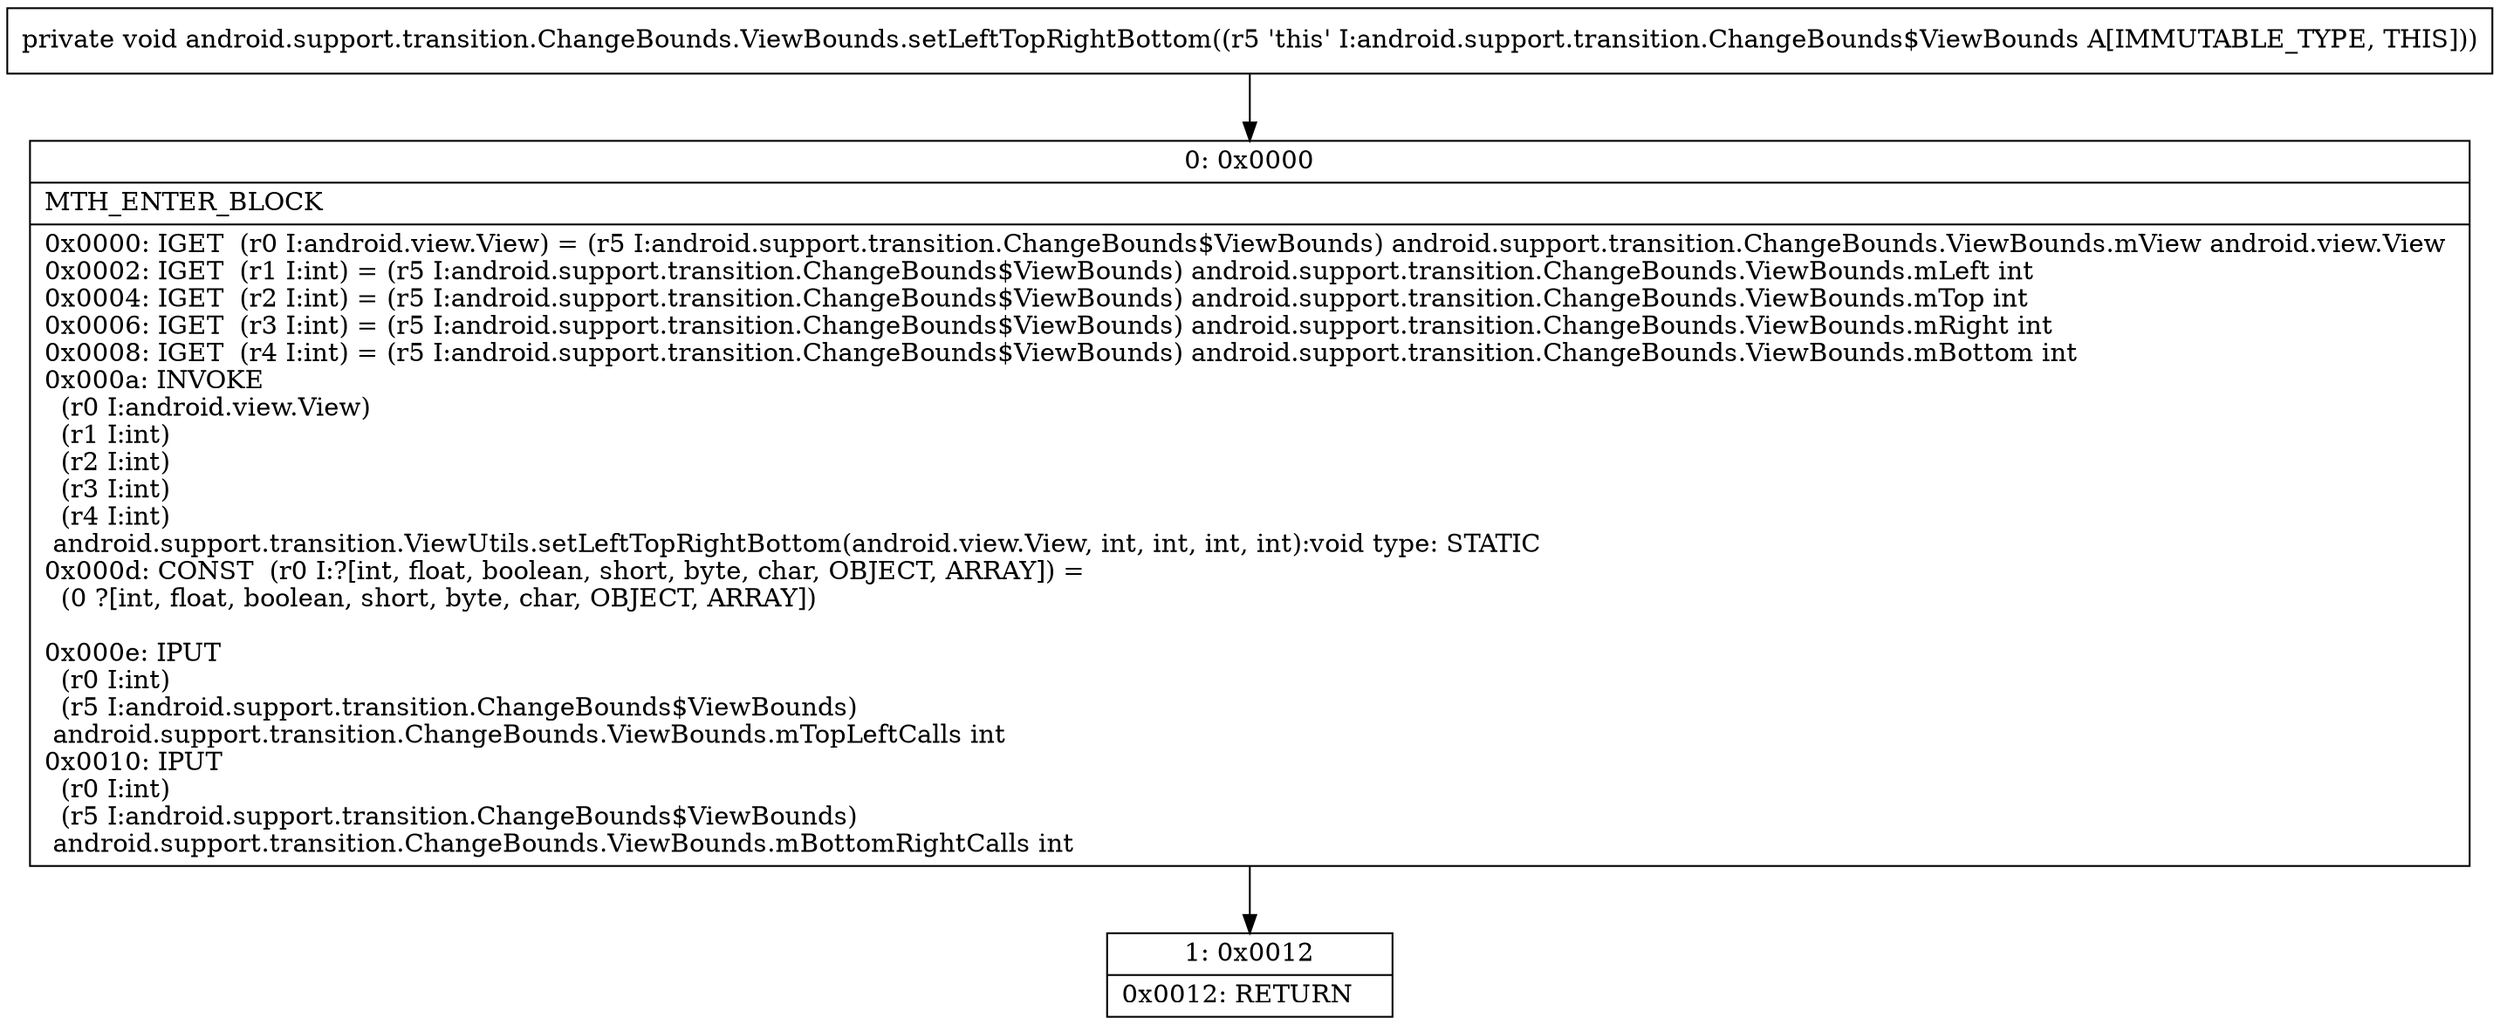 digraph "CFG forandroid.support.transition.ChangeBounds.ViewBounds.setLeftTopRightBottom()V" {
Node_0 [shape=record,label="{0\:\ 0x0000|MTH_ENTER_BLOCK\l|0x0000: IGET  (r0 I:android.view.View) = (r5 I:android.support.transition.ChangeBounds$ViewBounds) android.support.transition.ChangeBounds.ViewBounds.mView android.view.View \l0x0002: IGET  (r1 I:int) = (r5 I:android.support.transition.ChangeBounds$ViewBounds) android.support.transition.ChangeBounds.ViewBounds.mLeft int \l0x0004: IGET  (r2 I:int) = (r5 I:android.support.transition.ChangeBounds$ViewBounds) android.support.transition.ChangeBounds.ViewBounds.mTop int \l0x0006: IGET  (r3 I:int) = (r5 I:android.support.transition.ChangeBounds$ViewBounds) android.support.transition.ChangeBounds.ViewBounds.mRight int \l0x0008: IGET  (r4 I:int) = (r5 I:android.support.transition.ChangeBounds$ViewBounds) android.support.transition.ChangeBounds.ViewBounds.mBottom int \l0x000a: INVOKE  \l  (r0 I:android.view.View)\l  (r1 I:int)\l  (r2 I:int)\l  (r3 I:int)\l  (r4 I:int)\l android.support.transition.ViewUtils.setLeftTopRightBottom(android.view.View, int, int, int, int):void type: STATIC \l0x000d: CONST  (r0 I:?[int, float, boolean, short, byte, char, OBJECT, ARRAY]) = \l  (0 ?[int, float, boolean, short, byte, char, OBJECT, ARRAY])\l \l0x000e: IPUT  \l  (r0 I:int)\l  (r5 I:android.support.transition.ChangeBounds$ViewBounds)\l android.support.transition.ChangeBounds.ViewBounds.mTopLeftCalls int \l0x0010: IPUT  \l  (r0 I:int)\l  (r5 I:android.support.transition.ChangeBounds$ViewBounds)\l android.support.transition.ChangeBounds.ViewBounds.mBottomRightCalls int \l}"];
Node_1 [shape=record,label="{1\:\ 0x0012|0x0012: RETURN   \l}"];
MethodNode[shape=record,label="{private void android.support.transition.ChangeBounds.ViewBounds.setLeftTopRightBottom((r5 'this' I:android.support.transition.ChangeBounds$ViewBounds A[IMMUTABLE_TYPE, THIS])) }"];
MethodNode -> Node_0;
Node_0 -> Node_1;
}

